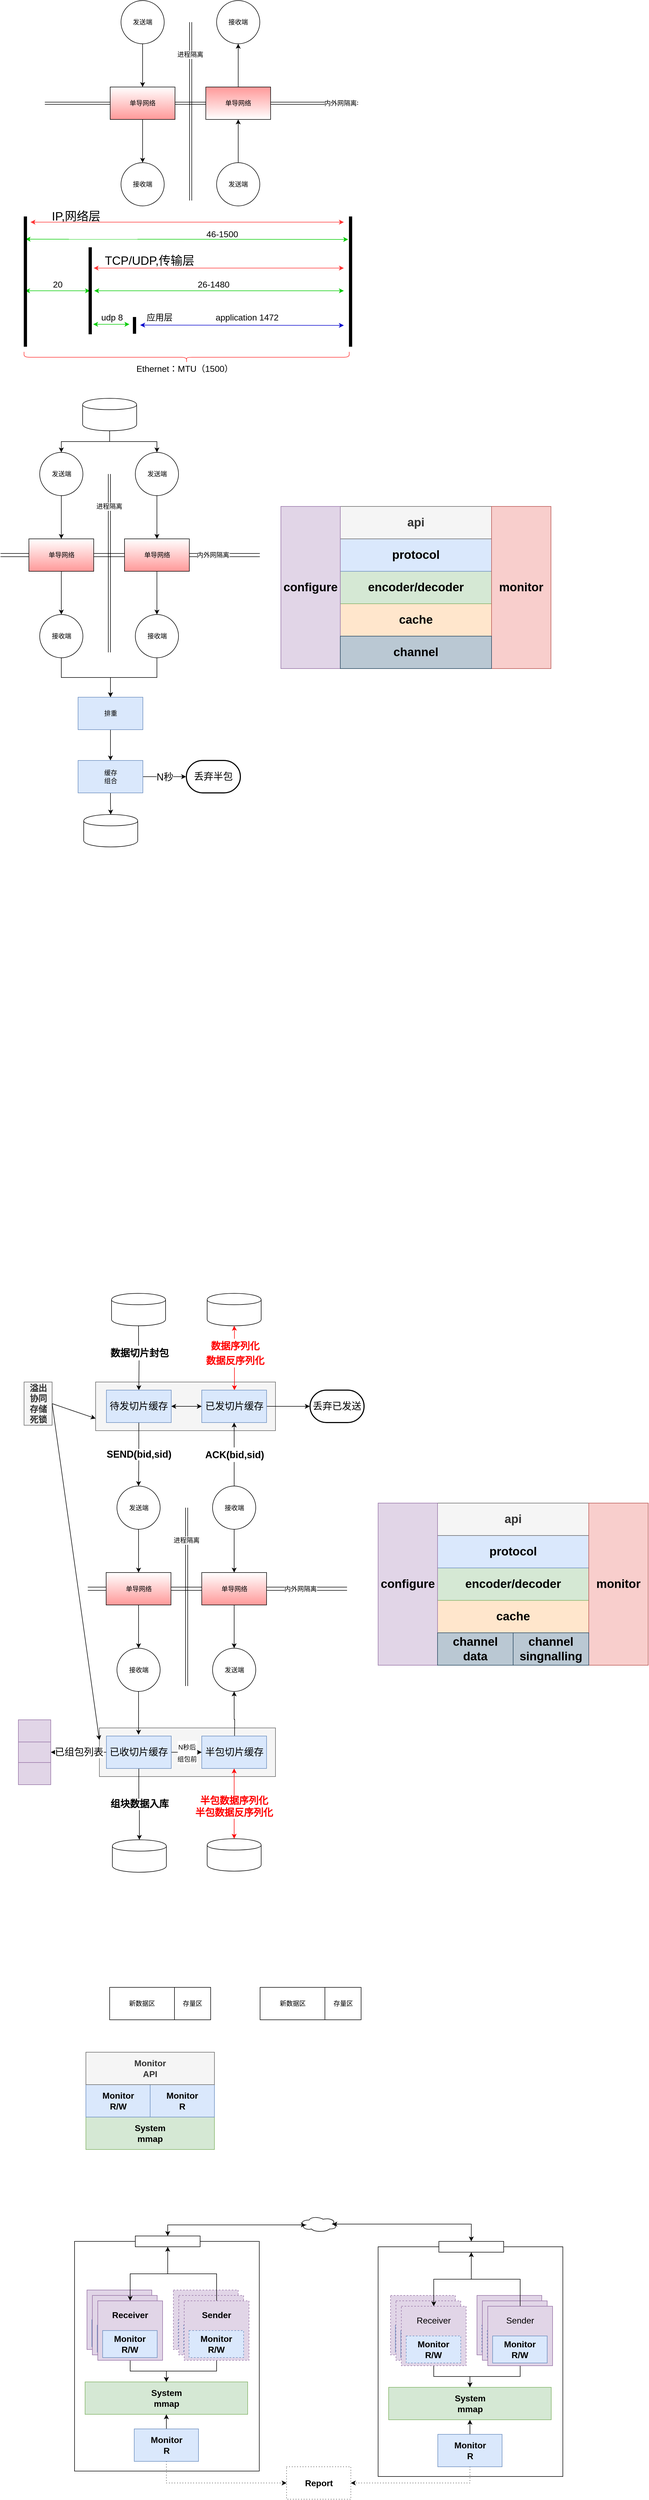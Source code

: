 <mxfile version="10.6.7" type="device"><diagram id="8HdPPavlg0hs8LvCiRic" name="Page-1"><mxGraphModel dx="1058" dy="809" grid="1" gridSize="10" guides="1" tooltips="1" connect="1" arrows="1" fold="1" page="1" pageScale="1" pageWidth="827" pageHeight="1169" math="0" shadow="0"><root><mxCell id="0"/><mxCell id="1" parent="0"/><mxCell id="y7iEv6pnP6EetpaQ14Db-53" value="" style="rounded=0;whiteSpace=wrap;html=1;fontSize=16;fontStyle=1" vertex="1" parent="1"><mxGeometry x="178" y="4190" width="342" height="425" as="geometry"/></mxCell><mxCell id="y7iEv6pnP6EetpaQ14Db-6" value="" style="rounded=0;whiteSpace=wrap;html=1;fillColor=#f5f5f5;strokeColor=#666666;fontColor=#333333;" vertex="1" parent="1"><mxGeometry x="224" y="3240" width="326" height="90" as="geometry"/></mxCell><mxCell id="y7iEv6pnP6EetpaQ14Db-5" value="" style="rounded=0;whiteSpace=wrap;html=1;fillColor=#f5f5f5;strokeColor=#666666;fontColor=#333333;" vertex="1" parent="1"><mxGeometry x="217" y="2600" width="333" height="90" as="geometry"/></mxCell><mxCell id="dceXX6Pql38LYdsNs9Ij-137" value="" style="shape=cylinder;whiteSpace=wrap;html=1;boundedLbl=1;backgroundOutline=1;shadow=0;" parent="1" vertex="1"><mxGeometry x="423.5" y="3445" width="100" height="60" as="geometry"/></mxCell><mxCell id="dceXX6Pql38LYdsNs9Ij-106" value="" style="shape=link;html=1;startArrow=classic;startFill=1;endArrow=none;endFill=0;width=-6;" parent="1" edge="1"><mxGeometry width="50" height="50" relative="1" as="geometry"><mxPoint x="202.5" y="2982.5" as="sourcePoint"/><mxPoint x="682.5" y="2982.5" as="targetPoint"/></mxGeometry></mxCell><mxCell id="dceXX6Pql38LYdsNs9Ij-107" value="内外网隔离&lt;br&gt;" style="text;html=1;resizable=0;points=[];align=center;verticalAlign=middle;labelBackgroundColor=#ffffff;" parent="dceXX6Pql38LYdsNs9Ij-106" vertex="1" connectable="0"><mxGeometry x="0.876" y="2" relative="1" as="geometry"><mxPoint x="-57" y="2" as="offset"/></mxGeometry></mxCell><mxCell id="dceXX6Pql38LYdsNs9Ij-1" value="" style="shape=link;html=1;startArrow=classic;startFill=1;endArrow=none;endFill=0;" parent="1" edge="1"><mxGeometry width="50" height="50" relative="1" as="geometry"><mxPoint x="123" y="234" as="sourcePoint"/><mxPoint x="703" y="234" as="targetPoint"/></mxGeometry></mxCell><mxCell id="dceXX6Pql38LYdsNs9Ij-2" value="内外网隔离&lt;br&gt;" style="text;html=1;resizable=0;points=[];align=center;verticalAlign=middle;labelBackgroundColor=#ffffff;" parent="dceXX6Pql38LYdsNs9Ij-1" vertex="1" connectable="0"><mxGeometry x="0.876" y="2" relative="1" as="geometry"><mxPoint x="3" y="2" as="offset"/></mxGeometry></mxCell><mxCell id="dceXX6Pql38LYdsNs9Ij-3" value="TCP/UDP,传输层" style="text;html=1;strokeColor=none;fillColor=none;align=center;verticalAlign=middle;whiteSpace=wrap;rounded=0;fontSize=22;" parent="1" vertex="1"><mxGeometry x="226.5" y="516" width="180" height="20" as="geometry"/></mxCell><mxCell id="dceXX6Pql38LYdsNs9Ij-4" value="IP,网络层" style="text;html=1;strokeColor=none;fillColor=none;align=center;verticalAlign=middle;whiteSpace=wrap;rounded=0;fontSize=22;" parent="1" vertex="1"><mxGeometry x="124.5" y="434" width="112" height="20" as="geometry"/></mxCell><mxCell id="dceXX6Pql38LYdsNs9Ij-5" value="&lt;span&gt;46-1500&lt;/span&gt;" style="text;html=1;strokeColor=none;fillColor=none;align=center;verticalAlign=middle;whiteSpace=wrap;rounded=0;fontSize=16;" parent="1" vertex="1"><mxGeometry x="409" y="465.5" width="85" height="20" as="geometry"/></mxCell><mxCell id="dceXX6Pql38LYdsNs9Ij-6" value="" style="endArrow=classic;startArrow=classic;html=1;fontSize=16;strokeColor=#00CC00;" parent="1" edge="1"><mxGeometry width="50" height="50" relative="1" as="geometry"><mxPoint x="87.5" y="485.5" as="sourcePoint"/><mxPoint x="684.5" y="486" as="targetPoint"/></mxGeometry></mxCell><mxCell id="dceXX6Pql38LYdsNs9Ij-7" value="" style="endArrow=classic;startArrow=classic;html=1;fontSize=16;strokeColor=#00CC00;" parent="1" edge="1"><mxGeometry width="50" height="50" relative="1" as="geometry"><mxPoint x="86.5" y="581" as="sourcePoint"/><mxPoint x="206.5" y="581" as="targetPoint"/></mxGeometry></mxCell><mxCell id="dceXX6Pql38LYdsNs9Ij-8" value="20" style="text;html=1;strokeColor=none;fillColor=none;align=center;verticalAlign=middle;whiteSpace=wrap;rounded=0;fontSize=16;" parent="1" vertex="1"><mxGeometry x="126.5" y="559" width="40" height="20" as="geometry"/></mxCell><mxCell id="dceXX6Pql38LYdsNs9Ij-9" value="" style="endArrow=classic;startArrow=classic;html=1;fontSize=16;strokeColor=#00CC00;" parent="1" edge="1"><mxGeometry width="50" height="50" relative="1" as="geometry"><mxPoint x="214.5" y="581" as="sourcePoint"/><mxPoint x="676.5" y="581" as="targetPoint"/></mxGeometry></mxCell><mxCell id="dceXX6Pql38LYdsNs9Ij-10" value="26-1480" style="text;html=1;strokeColor=none;fillColor=none;align=center;verticalAlign=middle;whiteSpace=wrap;rounded=0;fontSize=16;" parent="1" vertex="1"><mxGeometry x="393.5" y="559" width="83" height="20" as="geometry"/></mxCell><mxCell id="dceXX6Pql38LYdsNs9Ij-11" value="" style="endArrow=classic;startArrow=classic;html=1;fontSize=16;strokeColor=#00CC00;" parent="1" edge="1"><mxGeometry width="50" height="50" relative="1" as="geometry"><mxPoint x="212.5" y="643" as="sourcePoint"/><mxPoint x="279.5" y="643" as="targetPoint"/></mxGeometry></mxCell><mxCell id="dceXX6Pql38LYdsNs9Ij-12" value="udp 8" style="text;html=1;strokeColor=none;fillColor=none;align=center;verticalAlign=middle;whiteSpace=wrap;rounded=0;fontSize=16;" parent="1" vertex="1"><mxGeometry x="216.5" y="620" width="61" height="20" as="geometry"/></mxCell><mxCell id="dceXX6Pql38LYdsNs9Ij-13" value="application 1472" style="text;html=1;strokeColor=none;fillColor=none;align=center;verticalAlign=middle;whiteSpace=wrap;rounded=0;fontSize=16;" parent="1" vertex="1"><mxGeometry x="416.5" y="620" width="161" height="20" as="geometry"/></mxCell><mxCell id="dceXX6Pql38LYdsNs9Ij-14" value="" style="shape=curlyBracket;whiteSpace=wrap;html=1;rounded=1;fontSize=16;direction=north;strokeColor=#FF3333;" parent="1" vertex="1"><mxGeometry x="84.5" y="694" width="602" height="20" as="geometry"/></mxCell><mxCell id="dceXX6Pql38LYdsNs9Ij-15" value="Ethernet：MTU（1500）" style="text;html=1;strokeColor=none;fillColor=none;align=center;verticalAlign=middle;whiteSpace=wrap;rounded=0;fontSize=16;" parent="1" vertex="1"><mxGeometry x="226.5" y="715" width="310" height="20" as="geometry"/></mxCell><mxCell id="dceXX6Pql38LYdsNs9Ij-16" value="" style="rounded=0;whiteSpace=wrap;html=1;fontSize=16;fillColor=#000000;" parent="1" vertex="1"><mxGeometry x="84.5" y="444" width="5" height="240" as="geometry"/></mxCell><mxCell id="dceXX6Pql38LYdsNs9Ij-17" value="" style="rounded=0;whiteSpace=wrap;html=1;fontSize=16;fillColor=#000000;" parent="1" vertex="1"><mxGeometry x="204.5" y="501" width="5" height="160" as="geometry"/></mxCell><mxCell id="dceXX6Pql38LYdsNs9Ij-18" value="" style="rounded=0;whiteSpace=wrap;html=1;fontSize=16;fillColor=#000000;" parent="1" vertex="1"><mxGeometry x="286.5" y="630" width="5" height="30" as="geometry"/></mxCell><mxCell id="dceXX6Pql38LYdsNs9Ij-19" value="" style="rounded=0;whiteSpace=wrap;html=1;fontSize=16;fillColor=#000000;" parent="1" vertex="1"><mxGeometry x="686.5" y="444" width="5" height="240" as="geometry"/></mxCell><mxCell id="dceXX6Pql38LYdsNs9Ij-20" value="" style="endArrow=classic;startArrow=classic;html=1;fillColor=#0A0A0A;fontSize=16;strokeColor=#FF3333;" parent="1" edge="1"><mxGeometry width="50" height="50" relative="1" as="geometry"><mxPoint x="96.5" y="454" as="sourcePoint"/><mxPoint x="676.5" y="454" as="targetPoint"/></mxGeometry></mxCell><mxCell id="dceXX6Pql38LYdsNs9Ij-21" value="" style="endArrow=classic;startArrow=classic;html=1;fillColor=#0A0A0A;fontSize=16;strokeColor=#FF3333;" parent="1" edge="1"><mxGeometry width="50" height="50" relative="1" as="geometry"><mxPoint x="213.5" y="539" as="sourcePoint"/><mxPoint x="676.5" y="539" as="targetPoint"/></mxGeometry></mxCell><mxCell id="dceXX6Pql38LYdsNs9Ij-22" value="" style="endArrow=classic;startArrow=classic;html=1;fontSize=16;strokeColor=#0000CC;" parent="1" edge="1"><mxGeometry width="50" height="50" relative="1" as="geometry"><mxPoint x="299.5" y="644.5" as="sourcePoint"/><mxPoint x="676.5" y="645" as="targetPoint"/></mxGeometry></mxCell><mxCell id="dceXX6Pql38LYdsNs9Ij-23" value="应用层" style="text;html=1;strokeColor=none;fillColor=none;align=center;verticalAlign=middle;whiteSpace=wrap;rounded=0;fontSize=16;" parent="1" vertex="1"><mxGeometry x="306.5" y="620" width="57" height="20" as="geometry"/></mxCell><mxCell id="dceXX6Pql38LYdsNs9Ij-24" value="" style="edgeStyle=orthogonalEdgeStyle;rounded=0;orthogonalLoop=1;jettySize=auto;html=1;" parent="1" source="dceXX6Pql38LYdsNs9Ij-25" target="dceXX6Pql38LYdsNs9Ij-27" edge="1"><mxGeometry relative="1" as="geometry"/></mxCell><mxCell id="dceXX6Pql38LYdsNs9Ij-25" value="发送端" style="ellipse;whiteSpace=wrap;html=1;aspect=fixed;" parent="1" vertex="1"><mxGeometry x="264" y="44" width="80" height="80" as="geometry"/></mxCell><mxCell id="dceXX6Pql38LYdsNs9Ij-26" value="" style="edgeStyle=orthogonalEdgeStyle;rounded=0;orthogonalLoop=1;jettySize=auto;html=1;" parent="1" source="dceXX6Pql38LYdsNs9Ij-27" edge="1"><mxGeometry relative="1" as="geometry"><mxPoint x="304" y="344" as="targetPoint"/></mxGeometry></mxCell><mxCell id="dceXX6Pql38LYdsNs9Ij-27" value="单导网络" style="rounded=0;whiteSpace=wrap;html=1;fillColor=#FF9999;shadow=0;gradientColor=#ffffff;gradientDirection=north;" parent="1" vertex="1"><mxGeometry x="244" y="204" width="120" height="60" as="geometry"/></mxCell><mxCell id="dceXX6Pql38LYdsNs9Ij-28" value="接收端" style="ellipse;whiteSpace=wrap;html=1;aspect=fixed;" parent="1" vertex="1"><mxGeometry x="264" y="344" width="80" height="80" as="geometry"/></mxCell><mxCell id="dceXX6Pql38LYdsNs9Ij-29" value="" style="edgeStyle=orthogonalEdgeStyle;rounded=0;orthogonalLoop=1;jettySize=auto;html=1;startArrow=classic;startFill=1;endArrow=none;endFill=0;" parent="1" source="dceXX6Pql38LYdsNs9Ij-30" target="dceXX6Pql38LYdsNs9Ij-32" edge="1"><mxGeometry relative="1" as="geometry"/></mxCell><mxCell id="dceXX6Pql38LYdsNs9Ij-30" value="接收端" style="ellipse;whiteSpace=wrap;html=1;aspect=fixed;" parent="1" vertex="1"><mxGeometry x="441" y="44" width="80" height="80" as="geometry"/></mxCell><mxCell id="dceXX6Pql38LYdsNs9Ij-31" value="" style="edgeStyle=orthogonalEdgeStyle;rounded=0;orthogonalLoop=1;jettySize=auto;html=1;startArrow=classic;startFill=1;endArrow=none;endFill=0;" parent="1" source="dceXX6Pql38LYdsNs9Ij-32" edge="1"><mxGeometry relative="1" as="geometry"><mxPoint x="481" y="344" as="targetPoint"/></mxGeometry></mxCell><mxCell id="dceXX6Pql38LYdsNs9Ij-32" value="单导网络" style="rounded=0;whiteSpace=wrap;html=1;fillColor=#FF9999;gradientColor=#ffffff;" parent="1" vertex="1"><mxGeometry x="421" y="204" width="120" height="60" as="geometry"/></mxCell><mxCell id="dceXX6Pql38LYdsNs9Ij-33" value="发送端" style="ellipse;whiteSpace=wrap;html=1;aspect=fixed;" parent="1" vertex="1"><mxGeometry x="441" y="344" width="80" height="80" as="geometry"/></mxCell><mxCell id="dceXX6Pql38LYdsNs9Ij-34" value="" style="shape=link;html=1;startArrow=classic;startFill=1;endArrow=none;endFill=0;" parent="1" edge="1"><mxGeometry width="50" height="50" relative="1" as="geometry"><mxPoint x="393" y="414" as="sourcePoint"/><mxPoint x="393" y="84" as="targetPoint"/></mxGeometry></mxCell><mxCell id="dceXX6Pql38LYdsNs9Ij-35" value="进程隔离" style="text;html=1;resizable=0;points=[];align=center;verticalAlign=middle;labelBackgroundColor=#ffffff;" parent="dceXX6Pql38LYdsNs9Ij-34" vertex="1" connectable="0"><mxGeometry x="0.636" y="1" relative="1" as="geometry"><mxPoint as="offset"/></mxGeometry></mxCell><mxCell id="dceXX6Pql38LYdsNs9Ij-44" value="" style="shape=link;html=1;startArrow=classic;startFill=1;endArrow=none;endFill=0;width=-6;" parent="1" edge="1"><mxGeometry width="50" height="50" relative="1" as="geometry"><mxPoint x="41" y="1070" as="sourcePoint"/><mxPoint x="521" y="1070" as="targetPoint"/></mxGeometry></mxCell><mxCell id="dceXX6Pql38LYdsNs9Ij-45" value="内外网隔离&lt;br&gt;" style="text;html=1;resizable=0;points=[];align=center;verticalAlign=middle;labelBackgroundColor=#ffffff;" parent="dceXX6Pql38LYdsNs9Ij-44" vertex="1" connectable="0"><mxGeometry x="0.876" y="2" relative="1" as="geometry"><mxPoint x="-57" y="2" as="offset"/></mxGeometry></mxCell><mxCell id="dceXX6Pql38LYdsNs9Ij-46" value="" style="edgeStyle=orthogonalEdgeStyle;rounded=0;orthogonalLoop=1;jettySize=auto;html=1;" parent="1" source="dceXX6Pql38LYdsNs9Ij-47" target="dceXX6Pql38LYdsNs9Ij-49" edge="1"><mxGeometry relative="1" as="geometry"/></mxCell><mxCell id="dceXX6Pql38LYdsNs9Ij-47" value="发送端" style="ellipse;whiteSpace=wrap;html=1;aspect=fixed;" parent="1" vertex="1"><mxGeometry x="113.5" y="880" width="80" height="80" as="geometry"/></mxCell><mxCell id="dceXX6Pql38LYdsNs9Ij-48" value="" style="edgeStyle=orthogonalEdgeStyle;rounded=0;orthogonalLoop=1;jettySize=auto;html=1;" parent="1" source="dceXX6Pql38LYdsNs9Ij-49" edge="1"><mxGeometry relative="1" as="geometry"><mxPoint x="153.5" y="1180" as="targetPoint"/></mxGeometry></mxCell><mxCell id="dceXX6Pql38LYdsNs9Ij-49" value="单导网络" style="rounded=0;whiteSpace=wrap;html=1;fillColor=#FF9999;shadow=0;gradientColor=#ffffff;gradientDirection=north;" parent="1" vertex="1"><mxGeometry x="93.5" y="1040" width="120" height="60" as="geometry"/></mxCell><mxCell id="dceXX6Pql38LYdsNs9Ij-74" style="edgeStyle=orthogonalEdgeStyle;rounded=0;orthogonalLoop=1;jettySize=auto;html=1;exitX=0.5;exitY=1;exitDx=0;exitDy=0;entryX=0.5;entryY=0;entryDx=0;entryDy=0;startArrow=none;startFill=0;endArrow=classic;endFill=1;strokeColor=#000000;" parent="1" source="dceXX6Pql38LYdsNs9Ij-50" target="dceXX6Pql38LYdsNs9Ij-73" edge="1"><mxGeometry relative="1" as="geometry"/></mxCell><mxCell id="dceXX6Pql38LYdsNs9Ij-50" value="接收端" style="ellipse;whiteSpace=wrap;html=1;aspect=fixed;" parent="1" vertex="1"><mxGeometry x="113.5" y="1180" width="80" height="80" as="geometry"/></mxCell><mxCell id="dceXX6Pql38LYdsNs9Ij-56" value="" style="shape=link;html=1;startArrow=classic;startFill=1;endArrow=none;endFill=0;" parent="1" edge="1"><mxGeometry width="50" height="50" relative="1" as="geometry"><mxPoint x="242.5" y="1250" as="sourcePoint"/><mxPoint x="242.5" y="920" as="targetPoint"/></mxGeometry></mxCell><mxCell id="dceXX6Pql38LYdsNs9Ij-57" value="进程隔离" style="text;html=1;resizable=0;points=[];align=center;verticalAlign=middle;labelBackgroundColor=#ffffff;" parent="dceXX6Pql38LYdsNs9Ij-56" vertex="1" connectable="0"><mxGeometry x="0.636" y="1" relative="1" as="geometry"><mxPoint as="offset"/></mxGeometry></mxCell><mxCell id="dceXX6Pql38LYdsNs9Ij-58" value="" style="edgeStyle=orthogonalEdgeStyle;rounded=0;orthogonalLoop=1;jettySize=auto;html=1;" parent="1" source="dceXX6Pql38LYdsNs9Ij-59" target="dceXX6Pql38LYdsNs9Ij-61" edge="1"><mxGeometry relative="1" as="geometry"/></mxCell><mxCell id="dceXX6Pql38LYdsNs9Ij-59" value="发送端" style="ellipse;whiteSpace=wrap;html=1;aspect=fixed;" parent="1" vertex="1"><mxGeometry x="290.5" y="880" width="80" height="80" as="geometry"/></mxCell><mxCell id="dceXX6Pql38LYdsNs9Ij-60" value="" style="edgeStyle=orthogonalEdgeStyle;rounded=0;orthogonalLoop=1;jettySize=auto;html=1;" parent="1" source="dceXX6Pql38LYdsNs9Ij-61" edge="1"><mxGeometry relative="1" as="geometry"><mxPoint x="330.5" y="1180" as="targetPoint"/></mxGeometry></mxCell><mxCell id="dceXX6Pql38LYdsNs9Ij-61" value="单导网络" style="rounded=0;whiteSpace=wrap;html=1;fillColor=#FF9999;shadow=0;gradientColor=#ffffff;gradientDirection=north;" parent="1" vertex="1"><mxGeometry x="270.5" y="1040" width="120" height="60" as="geometry"/></mxCell><mxCell id="dceXX6Pql38LYdsNs9Ij-75" style="edgeStyle=orthogonalEdgeStyle;rounded=0;orthogonalLoop=1;jettySize=auto;html=1;exitX=0.5;exitY=1;exitDx=0;exitDy=0;startArrow=none;startFill=0;endArrow=classic;endFill=1;strokeColor=#000000;" parent="1" source="dceXX6Pql38LYdsNs9Ij-62" target="dceXX6Pql38LYdsNs9Ij-73" edge="1"><mxGeometry relative="1" as="geometry"/></mxCell><mxCell id="dceXX6Pql38LYdsNs9Ij-62" value="接收端" style="ellipse;whiteSpace=wrap;html=1;aspect=fixed;" parent="1" vertex="1"><mxGeometry x="290.5" y="1180" width="80" height="80" as="geometry"/></mxCell><mxCell id="dceXX6Pql38LYdsNs9Ij-71" style="edgeStyle=orthogonalEdgeStyle;rounded=0;orthogonalLoop=1;jettySize=auto;html=1;exitX=0.5;exitY=1;exitDx=0;exitDy=0;entryX=0.5;entryY=0;entryDx=0;entryDy=0;startArrow=none;startFill=0;endArrow=classic;endFill=1;strokeColor=#000000;" parent="1" source="dceXX6Pql38LYdsNs9Ij-67" target="dceXX6Pql38LYdsNs9Ij-47" edge="1"><mxGeometry relative="1" as="geometry"/></mxCell><mxCell id="dceXX6Pql38LYdsNs9Ij-72" style="edgeStyle=orthogonalEdgeStyle;rounded=0;orthogonalLoop=1;jettySize=auto;html=1;exitX=0.5;exitY=1;exitDx=0;exitDy=0;entryX=0.5;entryY=0;entryDx=0;entryDy=0;startArrow=none;startFill=0;endArrow=classic;endFill=1;strokeColor=#000000;" parent="1" source="dceXX6Pql38LYdsNs9Ij-67" target="dceXX6Pql38LYdsNs9Ij-59" edge="1"><mxGeometry relative="1" as="geometry"/></mxCell><mxCell id="dceXX6Pql38LYdsNs9Ij-67" value="" style="shape=cylinder;whiteSpace=wrap;html=1;boundedLbl=1;backgroundOutline=1;shadow=0;" parent="1" vertex="1"><mxGeometry x="193" y="780" width="100" height="60" as="geometry"/></mxCell><mxCell id="dceXX6Pql38LYdsNs9Ij-144" value="" style="edgeStyle=orthogonalEdgeStyle;rounded=0;orthogonalLoop=1;jettySize=auto;html=1;startArrow=none;startFill=0;endArrow=classic;endFill=1;strokeColor=#000000;fontSize=18;" parent="1" source="dceXX6Pql38LYdsNs9Ij-73" target="dceXX6Pql38LYdsNs9Ij-143" edge="1"><mxGeometry relative="1" as="geometry"/></mxCell><mxCell id="dceXX6Pql38LYdsNs9Ij-73" value="排重" style="rounded=0;whiteSpace=wrap;html=1;shadow=0;fillColor=#dae8fc;strokeColor=#6c8ebf;" parent="1" vertex="1"><mxGeometry x="184.5" y="1333" width="120" height="60" as="geometry"/></mxCell><mxCell id="dceXX6Pql38LYdsNs9Ij-145" value="" style="edgeStyle=orthogonalEdgeStyle;rounded=0;orthogonalLoop=1;jettySize=auto;html=1;startArrow=none;startFill=0;endArrow=classic;endFill=1;strokeColor=#000000;fontSize=18;" parent="1" source="dceXX6Pql38LYdsNs9Ij-143" target="dceXX6Pql38LYdsNs9Ij-76" edge="1"><mxGeometry relative="1" as="geometry"/></mxCell><mxCell id="dceXX6Pql38LYdsNs9Ij-147" value="N秒&lt;br&gt;" style="edgeStyle=orthogonalEdgeStyle;rounded=0;orthogonalLoop=1;jettySize=auto;html=1;startArrow=none;startFill=0;endArrow=classic;endFill=1;strokeColor=#000000;fontSize=18;" parent="1" source="dceXX6Pql38LYdsNs9Ij-143" edge="1"><mxGeometry relative="1" as="geometry"><mxPoint x="384.5" y="1480" as="targetPoint"/></mxGeometry></mxCell><mxCell id="dceXX6Pql38LYdsNs9Ij-143" value="缓存&lt;br&gt;组合&lt;br&gt;" style="rounded=0;whiteSpace=wrap;html=1;shadow=0;fillColor=#dae8fc;strokeColor=#6c8ebf;" parent="1" vertex="1"><mxGeometry x="184.5" y="1450" width="120" height="60" as="geometry"/></mxCell><mxCell id="dceXX6Pql38LYdsNs9Ij-76" value="" style="shape=cylinder;whiteSpace=wrap;html=1;boundedLbl=1;backgroundOutline=1;shadow=0;" parent="1" vertex="1"><mxGeometry x="195" y="1550" width="100" height="60" as="geometry"/></mxCell><mxCell id="dceXX6Pql38LYdsNs9Ij-78" value="cache" style="rounded=0;whiteSpace=wrap;html=1;shadow=0;fillColor=#ffe6cc;strokeColor=#d79b00;fontSize=22;fontStyle=1" parent="1" vertex="1"><mxGeometry x="670" y="1160" width="280" height="60" as="geometry"/></mxCell><mxCell id="dceXX6Pql38LYdsNs9Ij-79" value="encoder/decoder" style="rounded=0;whiteSpace=wrap;html=1;shadow=0;fillColor=#d5e8d4;strokeColor=#82b366;fontSize=22;fontStyle=1" parent="1" vertex="1"><mxGeometry x="670" y="1100" width="280" height="60" as="geometry"/></mxCell><mxCell id="dceXX6Pql38LYdsNs9Ij-80" value="protocol" style="rounded=0;whiteSpace=wrap;html=1;shadow=0;fillColor=#dae8fc;strokeColor=#6c8ebf;fontSize=22;fontStyle=1" parent="1" vertex="1"><mxGeometry x="670" y="1040" width="280" height="60" as="geometry"/></mxCell><mxCell id="dceXX6Pql38LYdsNs9Ij-81" value="api" style="rounded=0;whiteSpace=wrap;html=1;shadow=0;fillColor=#f5f5f5;strokeColor=#666666;fontColor=#333333;fontSize=22;fontStyle=1" parent="1" vertex="1"><mxGeometry x="670" y="980" width="280" height="60" as="geometry"/></mxCell><mxCell id="dceXX6Pql38LYdsNs9Ij-82" value="monitor" style="rounded=0;whiteSpace=wrap;html=1;shadow=0;fillColor=#f8cecc;strokeColor=#b85450;direction=south;fontSize=22;fontStyle=1" parent="1" vertex="1"><mxGeometry x="950" y="980" width="110" height="300" as="geometry"/></mxCell><mxCell id="dceXX6Pql38LYdsNs9Ij-83" value="configure" style="rounded=0;whiteSpace=wrap;html=1;shadow=0;fillColor=#e1d5e7;strokeColor=#9673a6;direction=south;fontSize=22;fontStyle=1" parent="1" vertex="1"><mxGeometry x="560" y="980" width="110" height="300" as="geometry"/></mxCell><mxCell id="dceXX6Pql38LYdsNs9Ij-85" value="" style="edgeStyle=orthogonalEdgeStyle;rounded=0;orthogonalLoop=1;jettySize=auto;html=1;" parent="1" source="dceXX6Pql38LYdsNs9Ij-86" target="dceXX6Pql38LYdsNs9Ij-88" edge="1"><mxGeometry relative="1" as="geometry"/></mxCell><mxCell id="dceXX6Pql38LYdsNs9Ij-86" value="发送端" style="ellipse;whiteSpace=wrap;html=1;aspect=fixed;" parent="1" vertex="1"><mxGeometry x="256.5" y="2792.5" width="80" height="80" as="geometry"/></mxCell><mxCell id="dceXX6Pql38LYdsNs9Ij-87" value="" style="edgeStyle=orthogonalEdgeStyle;rounded=0;orthogonalLoop=1;jettySize=auto;html=1;" parent="1" source="dceXX6Pql38LYdsNs9Ij-88" edge="1"><mxGeometry relative="1" as="geometry"><mxPoint x="296.5" y="3092.5" as="targetPoint"/></mxGeometry></mxCell><mxCell id="dceXX6Pql38LYdsNs9Ij-88" value="单导网络" style="rounded=0;whiteSpace=wrap;html=1;fillColor=#FF9999;shadow=0;gradientColor=#ffffff;gradientDirection=north;" parent="1" vertex="1"><mxGeometry x="236.5" y="2952.5" width="120" height="60" as="geometry"/></mxCell><mxCell id="dceXX6Pql38LYdsNs9Ij-129" value="" style="edgeStyle=orthogonalEdgeStyle;rounded=0;orthogonalLoop=1;jettySize=auto;html=1;startArrow=none;startFill=0;endArrow=classic;endFill=1;strokeColor=#000000;fontSize=18;" parent="1" source="dceXX6Pql38LYdsNs9Ij-90" edge="1"><mxGeometry relative="1" as="geometry"><mxPoint x="296.5" y="3252.5" as="targetPoint"/></mxGeometry></mxCell><mxCell id="dceXX6Pql38LYdsNs9Ij-90" value="接收端" style="ellipse;whiteSpace=wrap;html=1;aspect=fixed;" parent="1" vertex="1"><mxGeometry x="256.5" y="3092.5" width="80" height="80" as="geometry"/></mxCell><mxCell id="dceXX6Pql38LYdsNs9Ij-91" value="" style="shape=link;html=1;startArrow=classic;startFill=1;endArrow=none;endFill=0;" parent="1" edge="1"><mxGeometry width="50" height="50" relative="1" as="geometry"><mxPoint x="385.5" y="3162.5" as="sourcePoint"/><mxPoint x="385.5" y="2832.5" as="targetPoint"/></mxGeometry></mxCell><mxCell id="dceXX6Pql38LYdsNs9Ij-92" value="进程隔离" style="text;html=1;resizable=0;points=[];align=center;verticalAlign=middle;labelBackgroundColor=#ffffff;" parent="dceXX6Pql38LYdsNs9Ij-91" vertex="1" connectable="0"><mxGeometry x="0.636" y="1" relative="1" as="geometry"><mxPoint as="offset"/></mxGeometry></mxCell><mxCell id="dceXX6Pql38LYdsNs9Ij-93" value="" style="edgeStyle=orthogonalEdgeStyle;rounded=0;orthogonalLoop=1;jettySize=auto;html=1;" parent="1" source="dceXX6Pql38LYdsNs9Ij-94" target="dceXX6Pql38LYdsNs9Ij-96" edge="1"><mxGeometry relative="1" as="geometry"/></mxCell><mxCell id="dceXX6Pql38LYdsNs9Ij-110" value="&lt;b&gt;&lt;font style=&quot;font-size: 18px&quot;&gt;ACK(bid,sid)&lt;/font&gt;&lt;/b&gt;" style="edgeStyle=orthogonalEdgeStyle;rounded=0;orthogonalLoop=1;jettySize=auto;html=1;exitX=0.5;exitY=0;exitDx=0;exitDy=0;startArrow=none;startFill=0;endArrow=classic;endFill=1;strokeColor=#000000;fontSize=22;" parent="1" source="dceXX6Pql38LYdsNs9Ij-94" target="dceXX6Pql38LYdsNs9Ij-124" edge="1"><mxGeometry relative="1" as="geometry"><mxPoint x="474" y="2684.96" as="targetPoint"/><Array as="points"/></mxGeometry></mxCell><mxCell id="dceXX6Pql38LYdsNs9Ij-94" value="接收端" style="ellipse;whiteSpace=wrap;html=1;aspect=fixed;" parent="1" vertex="1"><mxGeometry x="433.5" y="2792.5" width="80" height="80" as="geometry"/></mxCell><mxCell id="dceXX6Pql38LYdsNs9Ij-95" value="" style="edgeStyle=orthogonalEdgeStyle;rounded=0;orthogonalLoop=1;jettySize=auto;html=1;" parent="1" source="dceXX6Pql38LYdsNs9Ij-96" edge="1"><mxGeometry relative="1" as="geometry"><mxPoint x="473.5" y="3092.5" as="targetPoint"/></mxGeometry></mxCell><mxCell id="dceXX6Pql38LYdsNs9Ij-96" value="单导网络" style="rounded=0;whiteSpace=wrap;html=1;fillColor=#FF9999;shadow=0;gradientColor=#ffffff;gradientDirection=north;" parent="1" vertex="1"><mxGeometry x="413.5" y="2952.5" width="120" height="60" as="geometry"/></mxCell><mxCell id="dceXX6Pql38LYdsNs9Ij-98" value="发送端" style="ellipse;whiteSpace=wrap;html=1;aspect=fixed;" parent="1" vertex="1"><mxGeometry x="433.5" y="3092.5" width="80" height="80" as="geometry"/></mxCell><mxCell id="dceXX6Pql38LYdsNs9Ij-99" value="&lt;font style=&quot;font-size: 18px&quot;&gt;&lt;b&gt;SEND(bid,sid)&lt;/b&gt;&lt;/font&gt;" style="edgeStyle=orthogonalEdgeStyle;rounded=0;orthogonalLoop=1;jettySize=auto;html=1;entryX=0.5;entryY=0;entryDx=0;entryDy=0;startArrow=none;startFill=0;endArrow=classic;endFill=1;strokeColor=#000000;exitX=0.5;exitY=1;exitDx=0;exitDy=0;" parent="1" source="dceXX6Pql38LYdsNs9Ij-123" target="dceXX6Pql38LYdsNs9Ij-86" edge="1"><mxGeometry relative="1" as="geometry"><mxPoint x="297" y="2684.96" as="sourcePoint"/></mxGeometry></mxCell><mxCell id="dceXX6Pql38LYdsNs9Ij-109" value="" style="edgeStyle=orthogonalEdgeStyle;rounded=0;orthogonalLoop=1;jettySize=auto;html=1;startArrow=none;startFill=0;endArrow=classic;endFill=1;strokeColor=#000000;fontSize=22;exitX=0.5;exitY=1;exitDx=0;exitDy=0;" parent="1" source="dceXX6Pql38LYdsNs9Ij-101" edge="1"><mxGeometry relative="1" as="geometry"><mxPoint x="297" y="2615.04" as="targetPoint"/></mxGeometry></mxCell><mxCell id="dceXX6Pql38LYdsNs9Ij-118" value="&lt;b&gt;&lt;font style=&quot;font-size: 18px&quot;&gt;数据切片封包&lt;/font&gt;&lt;/b&gt;&lt;br&gt;" style="text;html=1;resizable=0;points=[];align=center;verticalAlign=middle;labelBackgroundColor=#ffffff;fontSize=22;" parent="dceXX6Pql38LYdsNs9Ij-109" vertex="1" connectable="0"><mxGeometry x="0.289" y="2" relative="1" as="geometry"><mxPoint x="-2" y="-27" as="offset"/></mxGeometry></mxCell><mxCell id="dceXX6Pql38LYdsNs9Ij-101" value="" style="shape=cylinder;whiteSpace=wrap;html=1;boundedLbl=1;backgroundOutline=1;shadow=0;" parent="1" vertex="1"><mxGeometry x="246.5" y="2436" width="100" height="60" as="geometry"/></mxCell><mxCell id="dceXX6Pql38LYdsNs9Ij-102" value="&lt;b&gt;&lt;font style=&quot;font-size: 18px&quot;&gt;组块数据入库&lt;/font&gt;&lt;/b&gt;" style="edgeStyle=orthogonalEdgeStyle;rounded=0;orthogonalLoop=1;jettySize=auto;html=1;startArrow=none;startFill=0;endArrow=classic;endFill=1;strokeColor=#000000;exitX=0.5;exitY=1;exitDx=0;exitDy=0;" parent="1" source="dceXX6Pql38LYdsNs9Ij-127" target="dceXX6Pql38LYdsNs9Ij-104" edge="1"><mxGeometry relative="1" as="geometry"><mxPoint x="297" y="3353.955" as="sourcePoint"/></mxGeometry></mxCell><mxCell id="dceXX6Pql38LYdsNs9Ij-104" value="" style="shape=cylinder;whiteSpace=wrap;html=1;boundedLbl=1;backgroundOutline=1;shadow=0;" parent="1" vertex="1"><mxGeometry x="248" y="3447" width="100" height="60" as="geometry"/></mxCell><mxCell id="dceXX6Pql38LYdsNs9Ij-112" style="edgeStyle=orthogonalEdgeStyle;rounded=0;orthogonalLoop=1;jettySize=auto;html=1;startArrow=none;startFill=0;endArrow=classic;endFill=1;strokeColor=#000000;fontSize=22;" parent="1" target="dceXX6Pql38LYdsNs9Ij-98" edge="1"><mxGeometry relative="1" as="geometry"><mxPoint x="474" y="3276.045" as="sourcePoint"/></mxGeometry></mxCell><mxCell id="dceXX6Pql38LYdsNs9Ij-117" value="" style="edgeStyle=orthogonalEdgeStyle;rounded=0;orthogonalLoop=1;jettySize=auto;html=1;startArrow=classic;startFill=1;endArrow=classic;endFill=1;strokeColor=#FF0000;fontSize=22;entryX=0.5;entryY=1;entryDx=0;entryDy=0;" parent="1" target="dceXX6Pql38LYdsNs9Ij-138" edge="1"><mxGeometry relative="1" as="geometry"><mxPoint x="474" y="2615.04" as="sourcePoint"/><mxPoint x="574" y="2506" as="targetPoint"/><Array as="points"><mxPoint x="474" y="2506"/><mxPoint x="474" y="2506"/></Array></mxGeometry></mxCell><mxCell id="dceXX6Pql38LYdsNs9Ij-119" value="&lt;b style=&quot;font-size: 18px&quot;&gt;&lt;font color=&quot;#ff0000&quot;&gt;数据序列化&lt;br&gt;数据反序列化&lt;/font&gt;&lt;/b&gt;&lt;br&gt;" style="text;html=1;resizable=0;points=[];align=center;verticalAlign=middle;labelBackgroundColor=#ffffff;fontSize=22;" parent="dceXX6Pql38LYdsNs9Ij-117" vertex="1" connectable="0"><mxGeometry x="-0.293" y="-2" relative="1" as="geometry"><mxPoint x="-1" y="-27" as="offset"/></mxGeometry></mxCell><mxCell id="dceXX6Pql38LYdsNs9Ij-126" value="" style="edgeStyle=orthogonalEdgeStyle;rounded=0;orthogonalLoop=1;jettySize=auto;html=1;startArrow=classic;startFill=1;endArrow=classic;endFill=1;strokeColor=#000000;fontSize=18;" parent="1" source="dceXX6Pql38LYdsNs9Ij-123" target="dceXX6Pql38LYdsNs9Ij-124" edge="1"><mxGeometry relative="1" as="geometry"/></mxCell><mxCell id="dceXX6Pql38LYdsNs9Ij-123" value="待发切片缓存" style="rounded=0;whiteSpace=wrap;html=1;shadow=0;fillColor=#dae8fc;fontSize=18;strokeColor=#6c8ebf;" parent="1" vertex="1"><mxGeometry x="237" y="2615" width="120" height="60" as="geometry"/></mxCell><mxCell id="dceXX6Pql38LYdsNs9Ij-140" value="" style="edgeStyle=orthogonalEdgeStyle;rounded=0;orthogonalLoop=1;jettySize=auto;html=1;startArrow=none;startFill=0;endArrow=classic;endFill=1;strokeColor=#000000;fontSize=18;" parent="1" source="dceXX6Pql38LYdsNs9Ij-124" edge="1"><mxGeometry relative="1" as="geometry"><mxPoint x="613.5" y="2645" as="targetPoint"/></mxGeometry></mxCell><mxCell id="dceXX6Pql38LYdsNs9Ij-124" value="已发切片缓存" style="rounded=0;whiteSpace=wrap;html=1;shadow=0;fillColor=#dae8fc;fontSize=18;strokeColor=#6c8ebf;" parent="1" vertex="1"><mxGeometry x="413.5" y="2615" width="120" height="60" as="geometry"/></mxCell><mxCell id="dceXX6Pql38LYdsNs9Ij-131" value="&lt;font style=&quot;font-size: 12px&quot;&gt;N秒后&lt;br&gt;组包前&lt;/font&gt;&lt;br&gt;" style="edgeStyle=orthogonalEdgeStyle;rounded=0;orthogonalLoop=1;jettySize=auto;html=1;startArrow=none;startFill=0;endArrow=classic;endFill=1;strokeColor=#000000;fontSize=18;" parent="1" source="dceXX6Pql38LYdsNs9Ij-127" target="dceXX6Pql38LYdsNs9Ij-130" edge="1"><mxGeometry relative="1" as="geometry"/></mxCell><mxCell id="dceXX6Pql38LYdsNs9Ij-133" value="已组包列表" style="edgeStyle=orthogonalEdgeStyle;rounded=0;orthogonalLoop=1;jettySize=auto;html=1;startArrow=none;startFill=0;endArrow=classic;endFill=1;strokeColor=#000000;fontSize=18;" parent="1" source="dceXX6Pql38LYdsNs9Ij-127" target="dceXX6Pql38LYdsNs9Ij-132" edge="1"><mxGeometry relative="1" as="geometry"/></mxCell><mxCell id="dceXX6Pql38LYdsNs9Ij-127" value="已收切片缓存" style="rounded=0;whiteSpace=wrap;html=1;shadow=0;fillColor=#dae8fc;fontSize=18;strokeColor=#6c8ebf;" parent="1" vertex="1"><mxGeometry x="237" y="3255" width="120" height="60" as="geometry"/></mxCell><mxCell id="dceXX6Pql38LYdsNs9Ij-134" style="edgeStyle=orthogonalEdgeStyle;rounded=0;orthogonalLoop=1;jettySize=auto;html=1;entryX=0.5;entryY=0;entryDx=0;entryDy=0;startArrow=classic;startFill=1;endArrow=classic;endFill=1;strokeColor=#FF0000;fontSize=18;" parent="1" source="dceXX6Pql38LYdsNs9Ij-130" target="dceXX6Pql38LYdsNs9Ij-137" edge="1"><mxGeometry relative="1" as="geometry"/></mxCell><mxCell id="dceXX6Pql38LYdsNs9Ij-135" value="&lt;font color=&quot;#ff0000&quot;&gt;&lt;b&gt;半包数据序列化&lt;br&gt;&lt;/b&gt;&lt;b&gt;半包数据反序列化&lt;/b&gt;&lt;/font&gt;&lt;b&gt;&lt;br&gt;&lt;/b&gt;" style="text;html=1;resizable=0;points=[];align=center;verticalAlign=middle;labelBackgroundColor=#ffffff;fontSize=18;" parent="dceXX6Pql38LYdsNs9Ij-134" vertex="1" connectable="0"><mxGeometry x="0.058" relative="1" as="geometry"><mxPoint x="-0.5" y="2" as="offset"/></mxGeometry></mxCell><mxCell id="dceXX6Pql38LYdsNs9Ij-130" value="半包切片缓存" style="rounded=0;whiteSpace=wrap;html=1;shadow=0;fillColor=#dae8fc;fontSize=18;strokeColor=#6c8ebf;" parent="1" vertex="1"><mxGeometry x="413.5" y="3255" width="120" height="60" as="geometry"/></mxCell><mxCell id="dceXX6Pql38LYdsNs9Ij-132" value="" style="shape=process;whiteSpace=wrap;html=1;backgroundOutline=1;shadow=0;fillColor=#e1d5e7;fontSize=18;size=0.342;direction=south;strokeColor=#9673a6;" parent="1" vertex="1"><mxGeometry x="74" y="3225" width="60" height="120" as="geometry"/></mxCell><mxCell id="dceXX6Pql38LYdsNs9Ij-138" value="" style="shape=cylinder;whiteSpace=wrap;html=1;boundedLbl=1;backgroundOutline=1;shadow=0;" parent="1" vertex="1"><mxGeometry x="423.5" y="2436" width="100" height="60" as="geometry"/></mxCell><mxCell id="dceXX6Pql38LYdsNs9Ij-142" value="丢弃已发送" style="strokeWidth=2;html=1;shape=mxgraph.flowchart.terminator;whiteSpace=wrap;shadow=0;fillColor=#FFFFFF;gradientColor=#ffffff;fontSize=18;" parent="1" vertex="1"><mxGeometry x="614" y="2615" width="100" height="60" as="geometry"/></mxCell><mxCell id="dceXX6Pql38LYdsNs9Ij-148" value="丢弃半包" style="strokeWidth=2;html=1;shape=mxgraph.flowchart.terminator;whiteSpace=wrap;shadow=0;fillColor=#FFFFFF;gradientColor=#ffffff;fontSize=18;" parent="1" vertex="1"><mxGeometry x="385" y="1450" width="100" height="60" as="geometry"/></mxCell><mxCell id="dceXX6Pql38LYdsNs9Ij-149" value="channel" style="rounded=0;whiteSpace=wrap;html=1;shadow=0;fillColor=#bac8d3;strokeColor=#23445d;fontSize=22;fontStyle=1;" parent="1" vertex="1"><mxGeometry x="670" y="1220" width="280" height="60" as="geometry"/></mxCell><mxCell id="dceXX6Pql38LYdsNs9Ij-152" value="cache" style="rounded=0;whiteSpace=wrap;html=1;shadow=0;fillColor=#ffe6cc;strokeColor=#d79b00;fontSize=22;fontStyle=1" parent="1" vertex="1"><mxGeometry x="850" y="3004" width="280" height="60" as="geometry"/></mxCell><mxCell id="dceXX6Pql38LYdsNs9Ij-153" value="encoder/decoder" style="rounded=0;whiteSpace=wrap;html=1;shadow=0;fillColor=#d5e8d4;strokeColor=#82b366;fontSize=22;fontStyle=1" parent="1" vertex="1"><mxGeometry x="850" y="2944" width="280" height="60" as="geometry"/></mxCell><mxCell id="dceXX6Pql38LYdsNs9Ij-154" value="protocol" style="rounded=0;whiteSpace=wrap;html=1;shadow=0;fillColor=#dae8fc;strokeColor=#6c8ebf;fontSize=22;fontStyle=1" parent="1" vertex="1"><mxGeometry x="850" y="2884" width="280" height="60" as="geometry"/></mxCell><mxCell id="dceXX6Pql38LYdsNs9Ij-155" value="api" style="rounded=0;whiteSpace=wrap;html=1;shadow=0;fillColor=#f5f5f5;strokeColor=#666666;fontColor=#333333;fontSize=22;fontStyle=1" parent="1" vertex="1"><mxGeometry x="850" y="2824" width="280" height="60" as="geometry"/></mxCell><mxCell id="dceXX6Pql38LYdsNs9Ij-156" value="monitor" style="rounded=0;whiteSpace=wrap;html=1;shadow=0;fillColor=#f8cecc;strokeColor=#b85450;direction=south;fontSize=22;fontStyle=1" parent="1" vertex="1"><mxGeometry x="1130" y="2824" width="110" height="300" as="geometry"/></mxCell><mxCell id="dceXX6Pql38LYdsNs9Ij-157" value="configure" style="rounded=0;whiteSpace=wrap;html=1;shadow=0;fillColor=#e1d5e7;strokeColor=#9673a6;direction=south;fontSize=22;fontStyle=1" parent="1" vertex="1"><mxGeometry x="740" y="2824" width="110" height="300" as="geometry"/></mxCell><mxCell id="dceXX6Pql38LYdsNs9Ij-158" value="channel&lt;br&gt;data&lt;br&gt;" style="rounded=0;whiteSpace=wrap;html=1;shadow=0;fillColor=#bac8d3;strokeColor=#23445d;fontSize=22;fontStyle=1;" parent="1" vertex="1"><mxGeometry x="850" y="3064" width="140" height="60" as="geometry"/></mxCell><mxCell id="dceXX6Pql38LYdsNs9Ij-159" value="channel&lt;br&gt;singnalling&lt;br&gt;" style="rounded=0;whiteSpace=wrap;html=1;shadow=0;fillColor=#bac8d3;strokeColor=#23445d;fontSize=22;fontStyle=1;" parent="1" vertex="1"><mxGeometry x="990" y="3064" width="140" height="60" as="geometry"/></mxCell><mxCell id="y7iEv6pnP6EetpaQ14Db-1" value="新数据区" style="rounded=0;whiteSpace=wrap;html=1;" vertex="1" parent="1"><mxGeometry x="243" y="3720" width="120" height="60" as="geometry"/></mxCell><mxCell id="y7iEv6pnP6EetpaQ14Db-2" value="存量区" style="rounded=0;whiteSpace=wrap;html=1;" vertex="1" parent="1"><mxGeometry x="363" y="3720" width="67" height="60" as="geometry"/></mxCell><mxCell id="y7iEv6pnP6EetpaQ14Db-3" value="新数据区" style="rounded=0;whiteSpace=wrap;html=1;" vertex="1" parent="1"><mxGeometry x="521.5" y="3720" width="120" height="60" as="geometry"/></mxCell><mxCell id="y7iEv6pnP6EetpaQ14Db-4" value="存量区" style="rounded=0;whiteSpace=wrap;html=1;" vertex="1" parent="1"><mxGeometry x="641.5" y="3720" width="67" height="60" as="geometry"/></mxCell><mxCell id="y7iEv6pnP6EetpaQ14Db-7" value="溢出&lt;br style=&quot;font-size: 16px;&quot;&gt;协同&lt;br style=&quot;font-size: 16px;&quot;&gt;存储&lt;br style=&quot;font-size: 16px;&quot;&gt;死锁&lt;br style=&quot;font-size: 16px;&quot;&gt;" style="text;html=1;strokeColor=#666666;fillColor=#f5f5f5;align=center;verticalAlign=middle;whiteSpace=wrap;rounded=0;fontSize=16;fontStyle=1;fontColor=#333333;" vertex="1" parent="1"><mxGeometry x="84.5" y="2600" width="52" height="80" as="geometry"/></mxCell><mxCell id="y7iEv6pnP6EetpaQ14Db-9" value="" style="endArrow=classic;html=1;fontSize=16;exitX=1;exitY=0.5;exitDx=0;exitDy=0;entryX=0;entryY=0.75;entryDx=0;entryDy=0;" edge="1" parent="1" source="y7iEv6pnP6EetpaQ14Db-7" target="y7iEv6pnP6EetpaQ14Db-5"><mxGeometry width="50" height="50" relative="1" as="geometry"><mxPoint x="160" y="2670" as="sourcePoint"/><mxPoint x="210" y="2620" as="targetPoint"/></mxGeometry></mxCell><mxCell id="y7iEv6pnP6EetpaQ14Db-10" value="" style="endArrow=classic;html=1;fontSize=16;exitX=1;exitY=0.5;exitDx=0;exitDy=0;entryX=0;entryY=0.25;entryDx=0;entryDy=0;" edge="1" parent="1" source="y7iEv6pnP6EetpaQ14Db-7" target="y7iEv6pnP6EetpaQ14Db-6"><mxGeometry width="50" height="50" relative="1" as="geometry"><mxPoint x="147" y="2650" as="sourcePoint"/><mxPoint x="227" y="2678" as="targetPoint"/></mxGeometry></mxCell><mxCell id="y7iEv6pnP6EetpaQ14Db-11" value="System&lt;br&gt;mmap" style="rounded=0;whiteSpace=wrap;html=1;fontSize=16;fillColor=#d5e8d4;strokeColor=#82b366;fontStyle=1" vertex="1" parent="1"><mxGeometry x="199" y="3960" width="238" height="60" as="geometry"/></mxCell><mxCell id="y7iEv6pnP6EetpaQ14Db-12" value="Monitor&lt;br&gt;R/W&lt;br&gt;" style="rounded=0;whiteSpace=wrap;html=1;fontSize=16;fillColor=#dae8fc;strokeColor=#6c8ebf;fontStyle=1" vertex="1" parent="1"><mxGeometry x="199" y="3900" width="120" height="60" as="geometry"/></mxCell><mxCell id="y7iEv6pnP6EetpaQ14Db-13" value="Monitor&lt;br&gt;R&lt;br&gt;" style="rounded=0;whiteSpace=wrap;html=1;fontSize=16;fillColor=#dae8fc;strokeColor=#6c8ebf;fontStyle=1" vertex="1" parent="1"><mxGeometry x="318" y="3900" width="119" height="60" as="geometry"/></mxCell><mxCell id="y7iEv6pnP6EetpaQ14Db-14" value="Monitor&lt;br&gt;API&lt;br&gt;" style="rounded=0;whiteSpace=wrap;html=1;fontSize=16;fillColor=#f5f5f5;strokeColor=#666666;fontColor=#333333;fontStyle=1" vertex="1" parent="1"><mxGeometry x="199" y="3840" width="238" height="60" as="geometry"/></mxCell><mxCell id="y7iEv6pnP6EetpaQ14Db-17" value="System&lt;br&gt;mmap&lt;br&gt;" style="rounded=0;whiteSpace=wrap;html=1;fontSize=16;fillColor=#d5e8d4;strokeColor=#82b366;fontStyle=1" vertex="1" parent="1"><mxGeometry x="197.5" y="4450" width="301" height="60" as="geometry"/></mxCell><mxCell id="y7iEv6pnP6EetpaQ14Db-61" style="edgeStyle=orthogonalEdgeStyle;rounded=0;orthogonalLoop=1;jettySize=auto;html=1;exitX=0.16;exitY=0.55;exitDx=0;exitDy=0;exitPerimeter=0;entryX=0.5;entryY=0;entryDx=0;entryDy=0;fontSize=16;startArrow=classic;startFill=1;" edge="1" parent="1" source="y7iEv6pnP6EetpaQ14Db-20" target="y7iEv6pnP6EetpaQ14Db-57"><mxGeometry relative="1" as="geometry"/></mxCell><mxCell id="y7iEv6pnP6EetpaQ14Db-83" style="edgeStyle=orthogonalEdgeStyle;rounded=0;orthogonalLoop=1;jettySize=auto;html=1;exitX=0.875;exitY=0.5;exitDx=0;exitDy=0;exitPerimeter=0;fontSize=16;startArrow=classic;startFill=1;" edge="1" parent="1" source="y7iEv6pnP6EetpaQ14Db-20" target="y7iEv6pnP6EetpaQ14Db-82"><mxGeometry relative="1" as="geometry"/></mxCell><mxCell id="y7iEv6pnP6EetpaQ14Db-20" value="" style="ellipse;shape=cloud;whiteSpace=wrap;html=1;fontSize=16;" vertex="1" parent="1"><mxGeometry x="595" y="4143" width="69" height="30" as="geometry"/></mxCell><mxCell id="y7iEv6pnP6EetpaQ14Db-21" value="Receiver&lt;br&gt;&lt;br&gt;&lt;br&gt;&lt;br&gt;" style="rounded=0;whiteSpace=wrap;html=1;fontSize=16;fillColor=#e1d5e7;strokeColor=#9673a6;fontStyle=1" vertex="1" parent="1"><mxGeometry x="201" y="4280" width="120" height="110" as="geometry"/></mxCell><mxCell id="y7iEv6pnP6EetpaQ14Db-24" value="Monitor&lt;br&gt;R/W&lt;br&gt;" style="rounded=0;whiteSpace=wrap;html=1;fontSize=16;fillColor=#dae8fc;strokeColor=#6c8ebf;fontStyle=1" vertex="1" parent="1"><mxGeometry x="210" y="4335" width="101" height="50" as="geometry"/></mxCell><mxCell id="y7iEv6pnP6EetpaQ14Db-56" style="edgeStyle=orthogonalEdgeStyle;rounded=0;orthogonalLoop=1;jettySize=auto;html=1;exitX=0.5;exitY=0;exitDx=0;exitDy=0;fontSize=16;fontStyle=1" edge="1" parent="1" source="y7iEv6pnP6EetpaQ14Db-29" target="y7iEv6pnP6EetpaQ14Db-17"><mxGeometry relative="1" as="geometry"/></mxCell><mxCell id="y7iEv6pnP6EetpaQ14Db-85" style="edgeStyle=orthogonalEdgeStyle;rounded=0;orthogonalLoop=1;jettySize=auto;html=1;exitX=0.5;exitY=1;exitDx=0;exitDy=0;entryX=0;entryY=0.5;entryDx=0;entryDy=0;startArrow=none;startFill=0;fontSize=16;dashed=1;dashPattern=1 4;" edge="1" parent="1" source="y7iEv6pnP6EetpaQ14Db-29" target="y7iEv6pnP6EetpaQ14Db-84"><mxGeometry relative="1" as="geometry"/></mxCell><mxCell id="y7iEv6pnP6EetpaQ14Db-29" value="Monitor&lt;br&gt;R&lt;br&gt;" style="rounded=0;whiteSpace=wrap;html=1;fontSize=16;fillColor=#dae8fc;strokeColor=#6c8ebf;fontStyle=1;" vertex="1" parent="1"><mxGeometry x="288.5" y="4537" width="119" height="60" as="geometry"/></mxCell><mxCell id="y7iEv6pnP6EetpaQ14Db-39" value="Sender&lt;br&gt;&lt;br&gt;&lt;br&gt;&lt;br&gt;" style="rounded=0;whiteSpace=wrap;html=1;fontSize=16;fillColor=#e1d5e7;strokeColor=#9673a6;dashed=1;fontStyle=1" vertex="1" parent="1"><mxGeometry x="361" y="4280" width="120" height="110" as="geometry"/></mxCell><mxCell id="y7iEv6pnP6EetpaQ14Db-40" value="Monitor&lt;br&gt;R/W&lt;br&gt;" style="rounded=0;whiteSpace=wrap;html=1;fontSize=16;fillColor=#dae8fc;strokeColor=#6c8ebf;fontStyle=1;dashed=1;" vertex="1" parent="1"><mxGeometry x="370" y="4335" width="101" height="50" as="geometry"/></mxCell><mxCell id="y7iEv6pnP6EetpaQ14Db-41" value="Receiver&lt;br&gt;&lt;br&gt;&lt;br&gt;&lt;br&gt;" style="rounded=0;whiteSpace=wrap;html=1;fontSize=16;fillColor=#e1d5e7;strokeColor=#9673a6;fontStyle=1" vertex="1" parent="1"><mxGeometry x="211" y="4290" width="120" height="110" as="geometry"/></mxCell><mxCell id="y7iEv6pnP6EetpaQ14Db-42" value="Monitor&lt;br&gt;R/W&lt;br&gt;" style="rounded=0;whiteSpace=wrap;html=1;fontSize=16;fillColor=#dae8fc;strokeColor=#6c8ebf;fontStyle=1" vertex="1" parent="1"><mxGeometry x="220" y="4345" width="101" height="50" as="geometry"/></mxCell><mxCell id="y7iEv6pnP6EetpaQ14Db-54" style="edgeStyle=orthogonalEdgeStyle;rounded=0;orthogonalLoop=1;jettySize=auto;html=1;exitX=0.5;exitY=1;exitDx=0;exitDy=0;fontSize=16;fontStyle=1" edge="1" parent="1" source="y7iEv6pnP6EetpaQ14Db-43" target="y7iEv6pnP6EetpaQ14Db-17"><mxGeometry relative="1" as="geometry"/></mxCell><mxCell id="y7iEv6pnP6EetpaQ14Db-43" value="Receiver&lt;br&gt;&lt;br&gt;&lt;br&gt;&lt;br&gt;" style="rounded=0;whiteSpace=wrap;html=1;fontSize=16;fillColor=#e1d5e7;strokeColor=#9673a6;fontStyle=1" vertex="1" parent="1"><mxGeometry x="221" y="4300" width="120" height="110" as="geometry"/></mxCell><mxCell id="y7iEv6pnP6EetpaQ14Db-44" value="Monitor&lt;br&gt;R/W&lt;br&gt;" style="rounded=0;whiteSpace=wrap;html=1;fontSize=16;fillColor=#dae8fc;strokeColor=#6c8ebf;fontStyle=1" vertex="1" parent="1"><mxGeometry x="230" y="4355" width="101" height="50" as="geometry"/></mxCell><mxCell id="y7iEv6pnP6EetpaQ14Db-49" value="Sender&lt;br&gt;&lt;br&gt;&lt;br&gt;&lt;br&gt;" style="rounded=0;whiteSpace=wrap;html=1;fontSize=16;fillColor=#e1d5e7;strokeColor=#9673a6;dashed=1;fontStyle=1" vertex="1" parent="1"><mxGeometry x="371" y="4290" width="120" height="110" as="geometry"/></mxCell><mxCell id="y7iEv6pnP6EetpaQ14Db-50" value="Monitor&lt;br&gt;R/W&lt;br&gt;" style="rounded=0;whiteSpace=wrap;html=1;fontSize=16;fillColor=#dae8fc;strokeColor=#6c8ebf;fontStyle=1;dashed=1;" vertex="1" parent="1"><mxGeometry x="380" y="4345" width="101" height="50" as="geometry"/></mxCell><mxCell id="y7iEv6pnP6EetpaQ14Db-55" style="edgeStyle=orthogonalEdgeStyle;rounded=0;orthogonalLoop=1;jettySize=auto;html=1;exitX=0.5;exitY=1;exitDx=0;exitDy=0;fontSize=16;entryX=0.5;entryY=0;entryDx=0;entryDy=0;fontStyle=1" edge="1" parent="1" source="y7iEv6pnP6EetpaQ14Db-51" target="y7iEv6pnP6EetpaQ14Db-17"><mxGeometry relative="1" as="geometry"><mxPoint x="350" y="4430" as="targetPoint"/></mxGeometry></mxCell><mxCell id="y7iEv6pnP6EetpaQ14Db-59" style="edgeStyle=orthogonalEdgeStyle;rounded=0;orthogonalLoop=1;jettySize=auto;html=1;exitX=0.5;exitY=0;exitDx=0;exitDy=0;fontSize=16;entryX=0.5;entryY=1;entryDx=0;entryDy=0;fontStyle=1" edge="1" parent="1" source="y7iEv6pnP6EetpaQ14Db-51" target="y7iEv6pnP6EetpaQ14Db-57"><mxGeometry relative="1" as="geometry"><mxPoint x="350" y="4200" as="targetPoint"/></mxGeometry></mxCell><mxCell id="y7iEv6pnP6EetpaQ14Db-51" value="Sender&lt;br&gt;&lt;br&gt;&lt;br&gt;&lt;br&gt;" style="rounded=0;whiteSpace=wrap;html=1;fontSize=16;fillColor=#e1d5e7;strokeColor=#9673a6;dashed=1;fontStyle=1" vertex="1" parent="1"><mxGeometry x="381" y="4300" width="120" height="110" as="geometry"/></mxCell><mxCell id="y7iEv6pnP6EetpaQ14Db-52" value="Monitor&lt;br&gt;R/W&lt;br&gt;" style="rounded=0;whiteSpace=wrap;html=1;fontSize=16;fillColor=#dae8fc;strokeColor=#6c8ebf;fontStyle=1;dashed=1;" vertex="1" parent="1"><mxGeometry x="390" y="4355" width="101" height="50" as="geometry"/></mxCell><mxCell id="y7iEv6pnP6EetpaQ14Db-60" style="edgeStyle=orthogonalEdgeStyle;rounded=0;orthogonalLoop=1;jettySize=auto;html=1;exitX=0.5;exitY=1;exitDx=0;exitDy=0;entryX=0.5;entryY=0;entryDx=0;entryDy=0;fontSize=16;fontStyle=1" edge="1" parent="1" source="y7iEv6pnP6EetpaQ14Db-57" target="y7iEv6pnP6EetpaQ14Db-43"><mxGeometry relative="1" as="geometry"/></mxCell><mxCell id="y7iEv6pnP6EetpaQ14Db-57" value="" style="rounded=0;whiteSpace=wrap;html=1;fontSize=16;fontStyle=1" vertex="1" parent="1"><mxGeometry x="290.5" y="4180" width="120" height="20" as="geometry"/></mxCell><mxCell id="y7iEv6pnP6EetpaQ14Db-62" value="" style="rounded=0;whiteSpace=wrap;html=1;fontSize=16;" vertex="1" parent="1"><mxGeometry x="740" y="4200" width="342" height="425" as="geometry"/></mxCell><mxCell id="y7iEv6pnP6EetpaQ14Db-63" value="System&lt;br&gt;mmap&lt;br&gt;" style="rounded=0;whiteSpace=wrap;html=1;fontSize=16;fillColor=#d5e8d4;strokeColor=#82b366;fontStyle=1" vertex="1" parent="1"><mxGeometry x="759.5" y="4460" width="301" height="60" as="geometry"/></mxCell><mxCell id="y7iEv6pnP6EetpaQ14Db-64" value="Receiver&lt;br&gt;&lt;br&gt;&lt;br&gt;&lt;br&gt;" style="rounded=0;whiteSpace=wrap;html=1;fontSize=16;fillColor=#e1d5e7;strokeColor=#9673a6;dashed=1;" vertex="1" parent="1"><mxGeometry x="763" y="4290" width="120" height="110" as="geometry"/></mxCell><mxCell id="y7iEv6pnP6EetpaQ14Db-65" value="Monitor&lt;br&gt;R/W&lt;br&gt;" style="rounded=0;whiteSpace=wrap;html=1;fontSize=16;fillColor=#dae8fc;strokeColor=#6c8ebf;fontStyle=1" vertex="1" parent="1"><mxGeometry x="772" y="4345" width="101" height="50" as="geometry"/></mxCell><mxCell id="y7iEv6pnP6EetpaQ14Db-66" style="edgeStyle=orthogonalEdgeStyle;rounded=0;orthogonalLoop=1;jettySize=auto;html=1;exitX=0.5;exitY=0;exitDx=0;exitDy=0;fontSize=16;" edge="1" parent="1" source="y7iEv6pnP6EetpaQ14Db-67" target="y7iEv6pnP6EetpaQ14Db-63"><mxGeometry relative="1" as="geometry"/></mxCell><mxCell id="y7iEv6pnP6EetpaQ14Db-86" style="edgeStyle=orthogonalEdgeStyle;rounded=0;orthogonalLoop=1;jettySize=auto;html=1;exitX=0.5;exitY=1;exitDx=0;exitDy=0;entryX=1;entryY=0.5;entryDx=0;entryDy=0;startArrow=none;startFill=0;fontSize=16;dashed=1;dashPattern=1 4;" edge="1" parent="1" source="y7iEv6pnP6EetpaQ14Db-67" target="y7iEv6pnP6EetpaQ14Db-84"><mxGeometry relative="1" as="geometry"/></mxCell><mxCell id="y7iEv6pnP6EetpaQ14Db-67" value="Monitor&lt;br&gt;R&lt;br&gt;" style="rounded=0;whiteSpace=wrap;html=1;fontSize=16;fillColor=#dae8fc;strokeColor=#6c8ebf;fontStyle=1;" vertex="1" parent="1"><mxGeometry x="850.5" y="4547" width="119" height="60" as="geometry"/></mxCell><mxCell id="y7iEv6pnP6EetpaQ14Db-68" value="Sender&lt;br&gt;&lt;br&gt;&lt;br&gt;&lt;br&gt;" style="rounded=0;whiteSpace=wrap;html=1;fontSize=16;fillColor=#e1d5e7;strokeColor=#9673a6;" vertex="1" parent="1"><mxGeometry x="923" y="4290" width="120" height="110" as="geometry"/></mxCell><mxCell id="y7iEv6pnP6EetpaQ14Db-69" value="Monitor&lt;br&gt;R/W&lt;br&gt;" style="rounded=0;whiteSpace=wrap;html=1;fontSize=16;fillColor=#dae8fc;strokeColor=#6c8ebf;fontStyle=1;dashed=1;" vertex="1" parent="1"><mxGeometry x="932" y="4345" width="101" height="50" as="geometry"/></mxCell><mxCell id="y7iEv6pnP6EetpaQ14Db-70" value="Receiver&lt;br&gt;&lt;br&gt;&lt;br&gt;&lt;br&gt;" style="rounded=0;whiteSpace=wrap;html=1;fontSize=16;fillColor=#e1d5e7;strokeColor=#9673a6;dashed=1;" vertex="1" parent="1"><mxGeometry x="773" y="4300" width="120" height="110" as="geometry"/></mxCell><mxCell id="y7iEv6pnP6EetpaQ14Db-71" value="Monitor&lt;br&gt;R/W&lt;br&gt;" style="rounded=0;whiteSpace=wrap;html=1;fontSize=16;fillColor=#dae8fc;strokeColor=#6c8ebf;fontStyle=1" vertex="1" parent="1"><mxGeometry x="782" y="4355" width="101" height="50" as="geometry"/></mxCell><mxCell id="y7iEv6pnP6EetpaQ14Db-72" style="edgeStyle=orthogonalEdgeStyle;rounded=0;orthogonalLoop=1;jettySize=auto;html=1;exitX=0.5;exitY=1;exitDx=0;exitDy=0;fontSize=16;" edge="1" parent="1" source="y7iEv6pnP6EetpaQ14Db-73" target="y7iEv6pnP6EetpaQ14Db-63"><mxGeometry relative="1" as="geometry"/></mxCell><mxCell id="y7iEv6pnP6EetpaQ14Db-73" value="Receiver&lt;br&gt;&lt;br&gt;&lt;br&gt;&lt;br&gt;" style="rounded=0;whiteSpace=wrap;html=1;fontSize=16;fillColor=#e1d5e7;strokeColor=#9673a6;dashed=1;" vertex="1" parent="1"><mxGeometry x="783" y="4310" width="120" height="110" as="geometry"/></mxCell><mxCell id="y7iEv6pnP6EetpaQ14Db-74" value="Monitor&lt;br&gt;R/W&lt;br&gt;" style="rounded=0;whiteSpace=wrap;html=1;fontSize=16;fillColor=#dae8fc;strokeColor=#6c8ebf;fontStyle=1;dashed=1;" vertex="1" parent="1"><mxGeometry x="792" y="4365" width="101" height="50" as="geometry"/></mxCell><mxCell id="y7iEv6pnP6EetpaQ14Db-75" value="Sender&lt;br&gt;&lt;br&gt;&lt;br&gt;&lt;br&gt;" style="rounded=0;whiteSpace=wrap;html=1;fontSize=16;fillColor=#e1d5e7;strokeColor=#9673a6;" vertex="1" parent="1"><mxGeometry x="933" y="4300" width="120" height="110" as="geometry"/></mxCell><mxCell id="y7iEv6pnP6EetpaQ14Db-76" value="Monitor&lt;br&gt;R/W&lt;br&gt;" style="rounded=0;whiteSpace=wrap;html=1;fontSize=16;fillColor=#dae8fc;strokeColor=#6c8ebf;fontStyle=1;dashed=1;" vertex="1" parent="1"><mxGeometry x="942" y="4355" width="101" height="50" as="geometry"/></mxCell><mxCell id="y7iEv6pnP6EetpaQ14Db-77" style="edgeStyle=orthogonalEdgeStyle;rounded=0;orthogonalLoop=1;jettySize=auto;html=1;exitX=0.5;exitY=1;exitDx=0;exitDy=0;fontSize=16;entryX=0.5;entryY=0;entryDx=0;entryDy=0;" edge="1" parent="1" source="y7iEv6pnP6EetpaQ14Db-79" target="y7iEv6pnP6EetpaQ14Db-63"><mxGeometry relative="1" as="geometry"><mxPoint x="912" y="4440" as="targetPoint"/></mxGeometry></mxCell><mxCell id="y7iEv6pnP6EetpaQ14Db-78" style="edgeStyle=orthogonalEdgeStyle;rounded=0;orthogonalLoop=1;jettySize=auto;html=1;exitX=0.5;exitY=0;exitDx=0;exitDy=0;fontSize=16;entryX=0.5;entryY=1;entryDx=0;entryDy=0;" edge="1" parent="1" source="y7iEv6pnP6EetpaQ14Db-79" target="y7iEv6pnP6EetpaQ14Db-82"><mxGeometry relative="1" as="geometry"><mxPoint x="912" y="4210" as="targetPoint"/></mxGeometry></mxCell><mxCell id="y7iEv6pnP6EetpaQ14Db-79" value="Sender&lt;br&gt;&lt;br&gt;&lt;br&gt;&lt;br&gt;" style="rounded=0;whiteSpace=wrap;html=1;fontSize=16;fillColor=#e1d5e7;strokeColor=#9673a6;" vertex="1" parent="1"><mxGeometry x="943" y="4310" width="120" height="110" as="geometry"/></mxCell><mxCell id="y7iEv6pnP6EetpaQ14Db-80" value="Monitor&lt;br&gt;R/W&lt;br&gt;" style="rounded=0;whiteSpace=wrap;html=1;fontSize=16;fillColor=#dae8fc;strokeColor=#6c8ebf;fontStyle=1;" vertex="1" parent="1"><mxGeometry x="952" y="4365" width="101" height="50" as="geometry"/></mxCell><mxCell id="y7iEv6pnP6EetpaQ14Db-81" style="edgeStyle=orthogonalEdgeStyle;rounded=0;orthogonalLoop=1;jettySize=auto;html=1;exitX=0.5;exitY=1;exitDx=0;exitDy=0;entryX=0.5;entryY=0;entryDx=0;entryDy=0;fontSize=16;" edge="1" parent="1" source="y7iEv6pnP6EetpaQ14Db-82" target="y7iEv6pnP6EetpaQ14Db-73"><mxGeometry relative="1" as="geometry"/></mxCell><mxCell id="y7iEv6pnP6EetpaQ14Db-82" value="" style="rounded=0;whiteSpace=wrap;html=1;fontSize=16;" vertex="1" parent="1"><mxGeometry x="852.5" y="4190" width="120" height="20" as="geometry"/></mxCell><mxCell id="y7iEv6pnP6EetpaQ14Db-84" value="Report&lt;br&gt;" style="rounded=0;whiteSpace=wrap;html=1;fontSize=16;fontStyle=1;dashed=1;dashPattern=1 4;" vertex="1" parent="1"><mxGeometry x="570.5" y="4607" width="119" height="60" as="geometry"/></mxCell></root></mxGraphModel></diagram></mxfile>